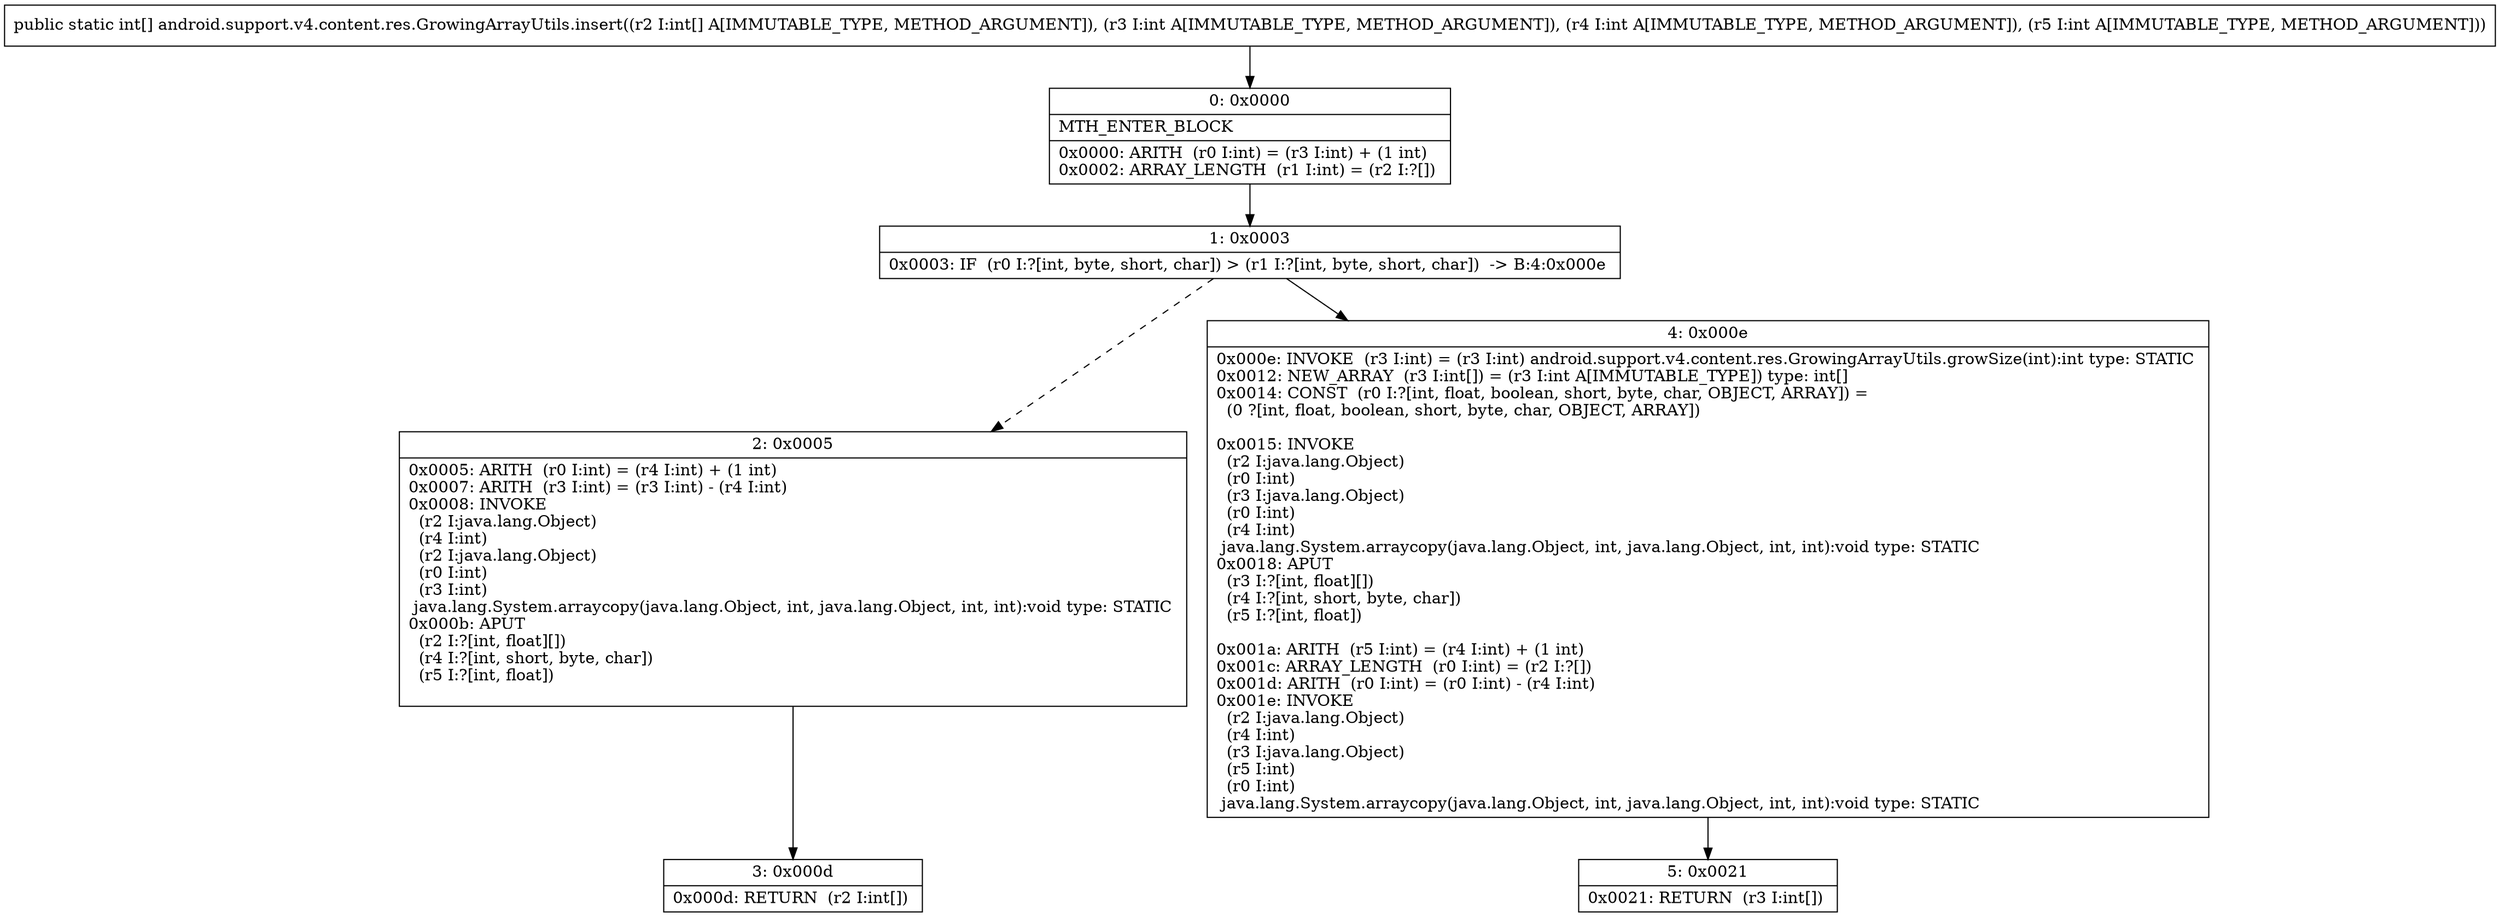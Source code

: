 digraph "CFG forandroid.support.v4.content.res.GrowingArrayUtils.insert([IIII)[I" {
Node_0 [shape=record,label="{0\:\ 0x0000|MTH_ENTER_BLOCK\l|0x0000: ARITH  (r0 I:int) = (r3 I:int) + (1 int) \l0x0002: ARRAY_LENGTH  (r1 I:int) = (r2 I:?[]) \l}"];
Node_1 [shape=record,label="{1\:\ 0x0003|0x0003: IF  (r0 I:?[int, byte, short, char]) \> (r1 I:?[int, byte, short, char])  \-\> B:4:0x000e \l}"];
Node_2 [shape=record,label="{2\:\ 0x0005|0x0005: ARITH  (r0 I:int) = (r4 I:int) + (1 int) \l0x0007: ARITH  (r3 I:int) = (r3 I:int) \- (r4 I:int) \l0x0008: INVOKE  \l  (r2 I:java.lang.Object)\l  (r4 I:int)\l  (r2 I:java.lang.Object)\l  (r0 I:int)\l  (r3 I:int)\l java.lang.System.arraycopy(java.lang.Object, int, java.lang.Object, int, int):void type: STATIC \l0x000b: APUT  \l  (r2 I:?[int, float][])\l  (r4 I:?[int, short, byte, char])\l  (r5 I:?[int, float])\l \l}"];
Node_3 [shape=record,label="{3\:\ 0x000d|0x000d: RETURN  (r2 I:int[]) \l}"];
Node_4 [shape=record,label="{4\:\ 0x000e|0x000e: INVOKE  (r3 I:int) = (r3 I:int) android.support.v4.content.res.GrowingArrayUtils.growSize(int):int type: STATIC \l0x0012: NEW_ARRAY  (r3 I:int[]) = (r3 I:int A[IMMUTABLE_TYPE]) type: int[] \l0x0014: CONST  (r0 I:?[int, float, boolean, short, byte, char, OBJECT, ARRAY]) = \l  (0 ?[int, float, boolean, short, byte, char, OBJECT, ARRAY])\l \l0x0015: INVOKE  \l  (r2 I:java.lang.Object)\l  (r0 I:int)\l  (r3 I:java.lang.Object)\l  (r0 I:int)\l  (r4 I:int)\l java.lang.System.arraycopy(java.lang.Object, int, java.lang.Object, int, int):void type: STATIC \l0x0018: APUT  \l  (r3 I:?[int, float][])\l  (r4 I:?[int, short, byte, char])\l  (r5 I:?[int, float])\l \l0x001a: ARITH  (r5 I:int) = (r4 I:int) + (1 int) \l0x001c: ARRAY_LENGTH  (r0 I:int) = (r2 I:?[]) \l0x001d: ARITH  (r0 I:int) = (r0 I:int) \- (r4 I:int) \l0x001e: INVOKE  \l  (r2 I:java.lang.Object)\l  (r4 I:int)\l  (r3 I:java.lang.Object)\l  (r5 I:int)\l  (r0 I:int)\l java.lang.System.arraycopy(java.lang.Object, int, java.lang.Object, int, int):void type: STATIC \l}"];
Node_5 [shape=record,label="{5\:\ 0x0021|0x0021: RETURN  (r3 I:int[]) \l}"];
MethodNode[shape=record,label="{public static int[] android.support.v4.content.res.GrowingArrayUtils.insert((r2 I:int[] A[IMMUTABLE_TYPE, METHOD_ARGUMENT]), (r3 I:int A[IMMUTABLE_TYPE, METHOD_ARGUMENT]), (r4 I:int A[IMMUTABLE_TYPE, METHOD_ARGUMENT]), (r5 I:int A[IMMUTABLE_TYPE, METHOD_ARGUMENT])) }"];
MethodNode -> Node_0;
Node_0 -> Node_1;
Node_1 -> Node_2[style=dashed];
Node_1 -> Node_4;
Node_2 -> Node_3;
Node_4 -> Node_5;
}

